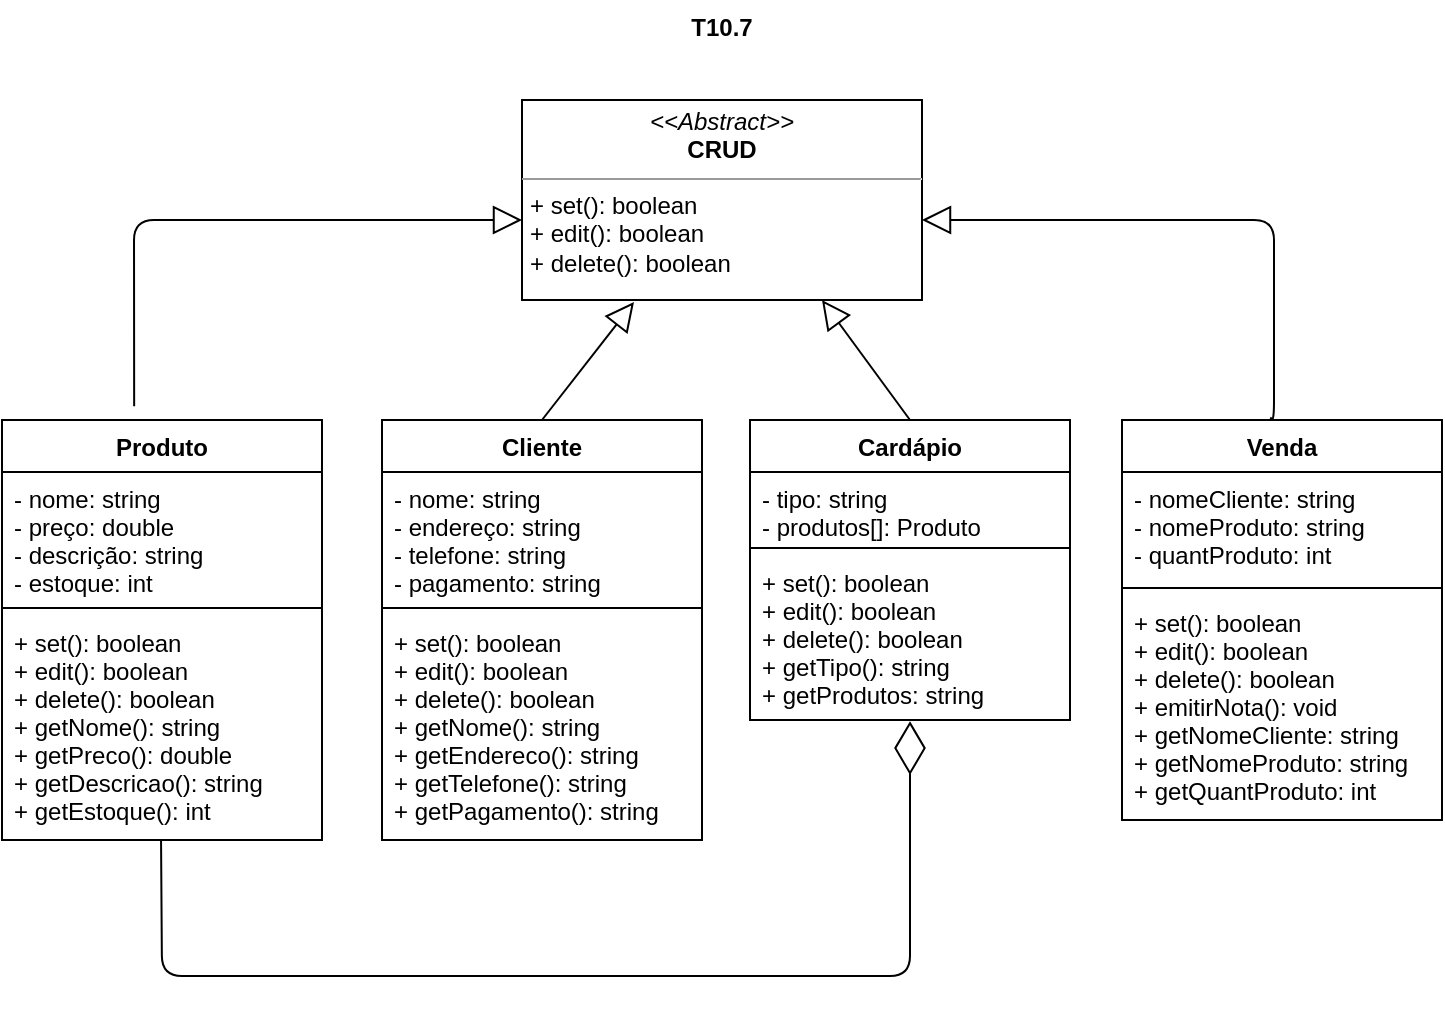 <mxfile version="15.1.4" type="device"><diagram id="-9zRMThLOueav20SKshR" name="Page-1"><mxGraphModel dx="980" dy="584" grid="1" gridSize="10" guides="1" tooltips="1" connect="1" arrows="1" fold="1" page="1" pageScale="1" pageWidth="827" pageHeight="1169" math="0" shadow="0"><root><mxCell id="0"/><mxCell id="1" parent="0"/><mxCell id="WGsRkCqhGHkbqIBpGS22-4" value="&lt;p style=&quot;margin: 0px ; margin-top: 4px ; text-align: center&quot;&gt;&lt;i&gt;&amp;lt;&amp;lt;Abstract&amp;gt;&amp;gt;&lt;/i&gt;&lt;br&gt;&lt;b&gt;CRUD&lt;/b&gt;&lt;/p&gt;&lt;hr size=&quot;1&quot;&gt;&lt;p style=&quot;margin: 0px ; margin-left: 4px&quot;&gt;+ set(): boolean&lt;/p&gt;&lt;p style=&quot;margin: 0px ; margin-left: 4px&quot;&gt;+ edit(): boolean&lt;/p&gt;&lt;p style=&quot;margin: 0px ; margin-left: 4px&quot;&gt;+ delete(): boolean&lt;/p&gt;" style="verticalAlign=top;align=left;overflow=fill;fontSize=12;fontFamily=Helvetica;html=1;" parent="1" vertex="1"><mxGeometry x="314" y="60" width="200" height="100" as="geometry"/></mxCell><mxCell id="WGsRkCqhGHkbqIBpGS22-5" value="Produto" style="swimlane;fontStyle=1;align=center;verticalAlign=top;childLayout=stackLayout;horizontal=1;startSize=26;horizontalStack=0;resizeParent=1;resizeParentMax=0;resizeLast=0;collapsible=1;marginBottom=0;aspect=fixed;" parent="1" vertex="1"><mxGeometry x="54" y="220" width="160" height="210" as="geometry"><mxRectangle x="54" y="180" width="100" height="26" as="alternateBounds"/></mxGeometry></mxCell><mxCell id="WGsRkCqhGHkbqIBpGS22-6" value="- nome: string&#10;- preço: double&#10;- descrição: string&#10;- estoque: int" style="text;strokeColor=none;fillColor=none;align=left;verticalAlign=top;spacingLeft=4;spacingRight=4;overflow=hidden;rotatable=0;points=[[0,0.5],[1,0.5]];portConstraint=eastwest;" parent="WGsRkCqhGHkbqIBpGS22-5" vertex="1"><mxGeometry y="26" width="160" height="64" as="geometry"/></mxCell><mxCell id="WGsRkCqhGHkbqIBpGS22-7" value="" style="line;strokeWidth=1;fillColor=none;align=left;verticalAlign=middle;spacingTop=-1;spacingLeft=3;spacingRight=3;rotatable=0;labelPosition=right;points=[];portConstraint=eastwest;" parent="WGsRkCqhGHkbqIBpGS22-5" vertex="1"><mxGeometry y="90" width="160" height="8" as="geometry"/></mxCell><mxCell id="WGsRkCqhGHkbqIBpGS22-8" value="+ set(): boolean&#10;+ edit(): boolean&#10;+ delete(): boolean&#10;+ getNome(): string&#10;+ getPreco(): double&#10;+ getDescricao(): string&#10;+ getEstoque(): int" style="text;strokeColor=none;fillColor=none;align=left;verticalAlign=top;spacingLeft=4;spacingRight=4;overflow=hidden;rotatable=0;points=[[0,0.5],[1,0.5]];portConstraint=eastwest;" parent="WGsRkCqhGHkbqIBpGS22-5" vertex="1"><mxGeometry y="98" width="160" height="112" as="geometry"/></mxCell><mxCell id="WGsRkCqhGHkbqIBpGS22-9" value="Cliente" style="swimlane;fontStyle=1;align=center;verticalAlign=top;childLayout=stackLayout;horizontal=1;startSize=26;horizontalStack=0;resizeParent=1;resizeParentMax=0;resizeLast=0;collapsible=1;marginBottom=0;" parent="1" vertex="1"><mxGeometry x="244" y="220" width="160" height="210" as="geometry"/></mxCell><mxCell id="WGsRkCqhGHkbqIBpGS22-10" value="- nome: string&#10;- endereço: string&#10;- telefone: string&#10;- pagamento: string" style="text;strokeColor=none;fillColor=none;align=left;verticalAlign=top;spacingLeft=4;spacingRight=4;overflow=hidden;rotatable=0;points=[[0,0.5],[1,0.5]];portConstraint=eastwest;" parent="WGsRkCqhGHkbqIBpGS22-9" vertex="1"><mxGeometry y="26" width="160" height="64" as="geometry"/></mxCell><mxCell id="WGsRkCqhGHkbqIBpGS22-11" value="" style="line;strokeWidth=1;fillColor=none;align=left;verticalAlign=middle;spacingTop=-1;spacingLeft=3;spacingRight=3;rotatable=0;labelPosition=right;points=[];portConstraint=eastwest;" parent="WGsRkCqhGHkbqIBpGS22-9" vertex="1"><mxGeometry y="90" width="160" height="8" as="geometry"/></mxCell><mxCell id="WGsRkCqhGHkbqIBpGS22-12" value="+ set(): boolean&#10;+ edit(): boolean&#10;+ delete(): boolean&#10;+ getNome(): string&#10;+ getEndereco(): string&#10;+ getTelefone(): string&#10;+ getPagamento(): string" style="text;strokeColor=none;fillColor=none;align=left;verticalAlign=top;spacingLeft=4;spacingRight=4;overflow=hidden;rotatable=0;points=[[0,0.5],[1,0.5]];portConstraint=eastwest;" parent="WGsRkCqhGHkbqIBpGS22-9" vertex="1"><mxGeometry y="98" width="160" height="112" as="geometry"/></mxCell><mxCell id="WGsRkCqhGHkbqIBpGS22-13" value="Cardápio" style="swimlane;fontStyle=1;align=center;verticalAlign=top;childLayout=stackLayout;horizontal=1;startSize=26;horizontalStack=0;resizeParent=1;resizeParentMax=0;resizeLast=0;collapsible=1;marginBottom=0;" parent="1" vertex="1"><mxGeometry x="428" y="220" width="160" height="150" as="geometry"/></mxCell><mxCell id="WGsRkCqhGHkbqIBpGS22-14" value="- tipo: string&#10;- produtos[]: Produto" style="text;strokeColor=none;fillColor=none;align=left;verticalAlign=top;spacingLeft=4;spacingRight=4;overflow=hidden;rotatable=0;points=[[0,0.5],[1,0.5]];portConstraint=eastwest;" parent="WGsRkCqhGHkbqIBpGS22-13" vertex="1"><mxGeometry y="26" width="160" height="34" as="geometry"/></mxCell><mxCell id="WGsRkCqhGHkbqIBpGS22-15" value="" style="line;strokeWidth=1;fillColor=none;align=left;verticalAlign=middle;spacingTop=-1;spacingLeft=3;spacingRight=3;rotatable=0;labelPosition=right;points=[];portConstraint=eastwest;" parent="WGsRkCqhGHkbqIBpGS22-13" vertex="1"><mxGeometry y="60" width="160" height="8" as="geometry"/></mxCell><mxCell id="WGsRkCqhGHkbqIBpGS22-16" value="+ set(): boolean&#10;+ edit(): boolean&#10;+ delete(): boolean&#10;+ getTipo(): string&#10;+ getProdutos: string" style="text;strokeColor=none;fillColor=none;align=left;verticalAlign=top;spacingLeft=4;spacingRight=4;overflow=hidden;rotatable=0;points=[[0,0.5],[1,0.5]];portConstraint=eastwest;" parent="WGsRkCqhGHkbqIBpGS22-13" vertex="1"><mxGeometry y="68" width="160" height="82" as="geometry"/></mxCell><mxCell id="WGsRkCqhGHkbqIBpGS22-17" value="Venda" style="swimlane;fontStyle=1;align=center;verticalAlign=top;childLayout=stackLayout;horizontal=1;startSize=26;horizontalStack=0;resizeParent=1;resizeParentMax=0;resizeLast=0;collapsible=1;marginBottom=0;" parent="1" vertex="1"><mxGeometry x="614" y="220" width="160" height="200" as="geometry"/></mxCell><mxCell id="WGsRkCqhGHkbqIBpGS22-18" value="- nomeCliente: string&#10;- nomeProduto: string&#10;- quantProduto: int&#10;" style="text;strokeColor=none;fillColor=none;align=left;verticalAlign=top;spacingLeft=4;spacingRight=4;overflow=hidden;rotatable=0;points=[[0,0.5],[1,0.5]];portConstraint=eastwest;" parent="WGsRkCqhGHkbqIBpGS22-17" vertex="1"><mxGeometry y="26" width="160" height="54" as="geometry"/></mxCell><mxCell id="WGsRkCqhGHkbqIBpGS22-19" value="" style="line;strokeWidth=1;fillColor=none;align=left;verticalAlign=middle;spacingTop=-1;spacingLeft=3;spacingRight=3;rotatable=0;labelPosition=right;points=[];portConstraint=eastwest;" parent="WGsRkCqhGHkbqIBpGS22-17" vertex="1"><mxGeometry y="80" width="160" height="8" as="geometry"/></mxCell><mxCell id="WGsRkCqhGHkbqIBpGS22-20" value="+ set(): boolean&#10;+ edit(): boolean&#10;+ delete(): boolean&#10;+ emitirNota(): void&#10;+ getNomeCliente: string&#10;+ getNomeProduto: string&#10;+ getQuantProduto: int" style="text;strokeColor=none;fillColor=none;align=left;verticalAlign=top;spacingLeft=4;spacingRight=4;overflow=hidden;rotatable=0;points=[[0,0.5],[1,0.5]];portConstraint=eastwest;" parent="WGsRkCqhGHkbqIBpGS22-17" vertex="1"><mxGeometry y="88" width="160" height="112" as="geometry"/></mxCell><mxCell id="WGsRkCqhGHkbqIBpGS22-36" value="" style="endArrow=diamondThin;endFill=0;endSize=24;html=1;horizontal=1;exitX=0.497;exitY=1.012;exitDx=0;exitDy=0;exitPerimeter=0;entryX=0.5;entryY=1.007;entryDx=0;entryDy=0;entryPerimeter=0;" parent="1" edge="1" target="WGsRkCqhGHkbqIBpGS22-16"><mxGeometry width="160" relative="1" as="geometry"><mxPoint x="133.52" y="429.624" as="sourcePoint"/><mxPoint x="508" y="399" as="targetPoint"/><Array as="points"><mxPoint x="134" y="498"/><mxPoint x="508" y="498"/></Array></mxGeometry></mxCell><mxCell id="WGsRkCqhGHkbqIBpGS22-37" value="T10.7" style="text;align=center;fontStyle=1;verticalAlign=middle;spacingLeft=3;spacingRight=3;strokeColor=none;rotatable=0;points=[[0,0.5],[1,0.5]];portConstraint=eastwest;" parent="1" vertex="1"><mxGeometry x="374" y="10" width="80" height="26" as="geometry"/></mxCell><mxCell id="EDNB7BbUmXSj_fCs3ZK2-1" value="" style="endArrow=block;endFill=0;endSize=12;html=1;exitX=0.463;exitY=-0.006;exitDx=0;exitDy=0;exitPerimeter=0;" parent="1" source="WGsRkCqhGHkbqIBpGS22-17" edge="1"><mxGeometry width="160" relative="1" as="geometry"><mxPoint x="640" y="170" as="sourcePoint"/><mxPoint x="514" y="120" as="targetPoint"/><Array as="points"><mxPoint x="690" y="220"/><mxPoint x="690" y="120"/></Array></mxGeometry></mxCell><mxCell id="EDNB7BbUmXSj_fCs3ZK2-2" value="" style="endArrow=block;endFill=0;endSize=12;html=1;exitX=0.413;exitY=-0.033;exitDx=0;exitDy=0;exitPerimeter=0;" parent="1" source="WGsRkCqhGHkbqIBpGS22-5" edge="1"><mxGeometry width="160" relative="1" as="geometry"><mxPoint x="120" y="120" as="sourcePoint"/><mxPoint x="314" y="120" as="targetPoint"/><Array as="points"><mxPoint x="120" y="120"/></Array></mxGeometry></mxCell><mxCell id="EDNB7BbUmXSj_fCs3ZK2-4" value="" style="endArrow=block;endFill=0;endSize=12;html=1;exitX=0.5;exitY=0;exitDx=0;exitDy=0;" parent="1" source="WGsRkCqhGHkbqIBpGS22-9" edge="1"><mxGeometry width="160" relative="1" as="geometry"><mxPoint x="320" y="210" as="sourcePoint"/><mxPoint x="370" y="161" as="targetPoint"/></mxGeometry></mxCell><mxCell id="EDNB7BbUmXSj_fCs3ZK2-6" value="" style="endArrow=block;endFill=0;endSize=12;html=1;entryX=0.75;entryY=1;entryDx=0;entryDy=0;exitX=0.5;exitY=0;exitDx=0;exitDy=0;" parent="1" source="WGsRkCqhGHkbqIBpGS22-13" target="WGsRkCqhGHkbqIBpGS22-4" edge="1"><mxGeometry width="160" relative="1" as="geometry"><mxPoint x="440" y="200" as="sourcePoint"/><mxPoint x="600" y="200" as="targetPoint"/></mxGeometry></mxCell></root></mxGraphModel></diagram></mxfile>